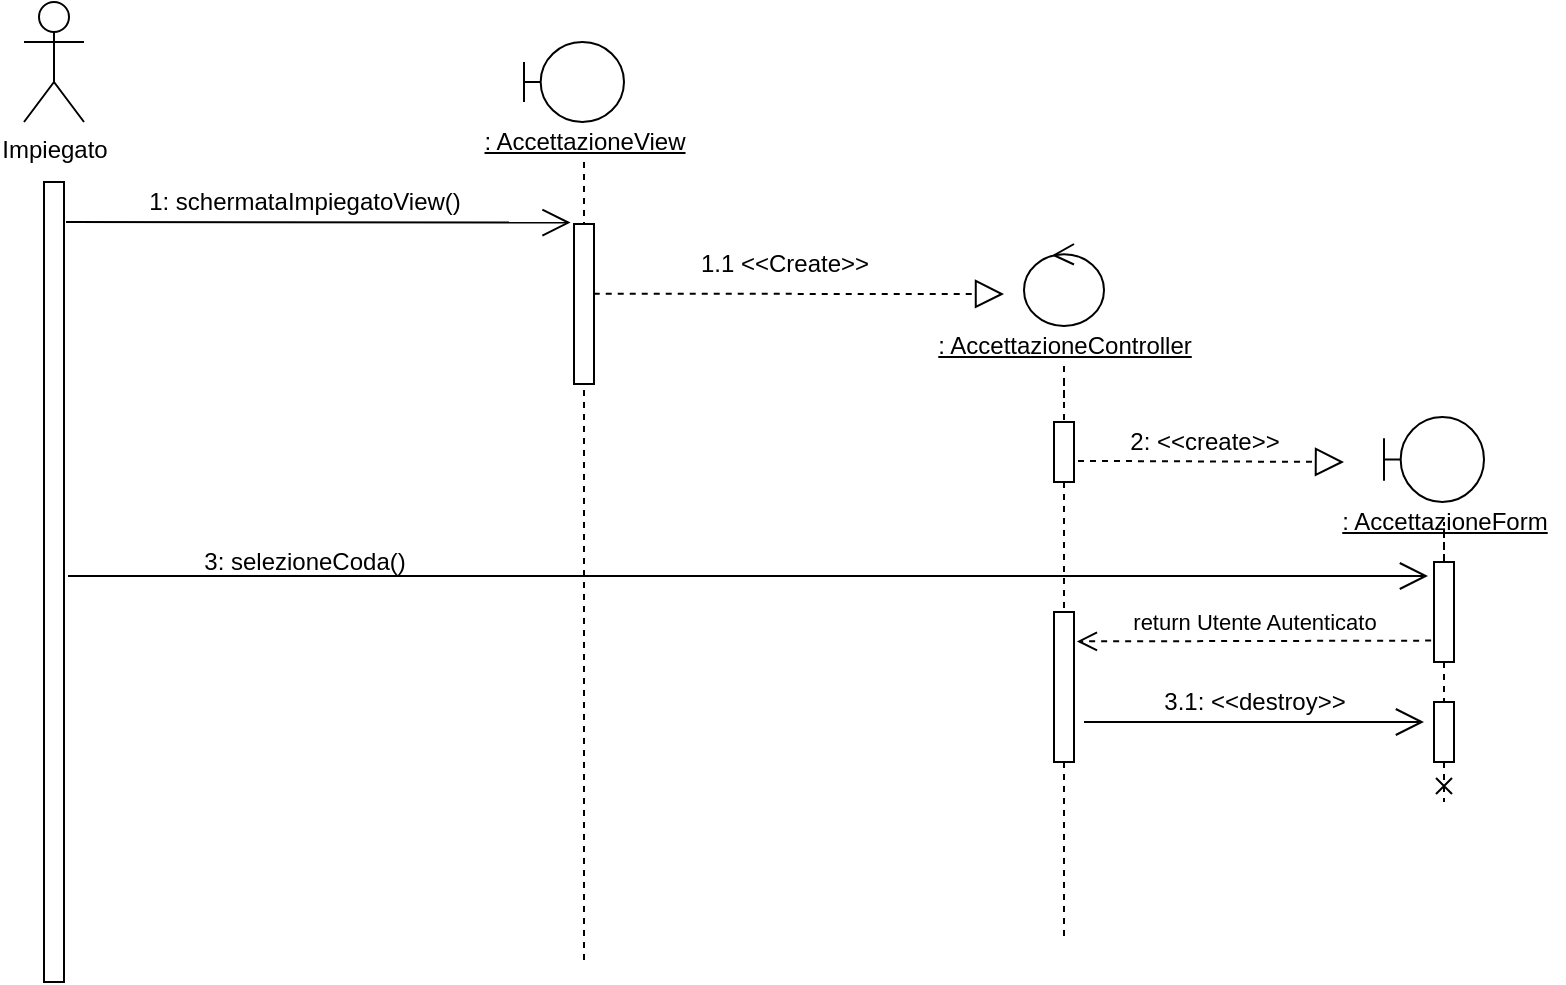 <mxfile version="13.9.9"><diagram id="3ZefoO-cmfIHZe85Yj9q" name="Page-1"><mxGraphModel dx="981" dy="546" grid="1" gridSize="10" guides="1" tooltips="1" connect="1" arrows="1" fold="1" page="1" pageScale="1" pageWidth="827" pageHeight="1169" math="0" shadow="0"><root><mxCell id="0"/><mxCell id="1" parent="0"/><mxCell id="gPGe6OiX--z09HjQj9qY-1" value="Impiegato" style="shape=umlActor;verticalLabelPosition=bottom;verticalAlign=top;html=1;" vertex="1" parent="1"><mxGeometry x="40" y="10" width="30" height="60" as="geometry"/></mxCell><mxCell id="gPGe6OiX--z09HjQj9qY-2" value="" style="html=1;points=[];perimeter=orthogonalPerimeter;" vertex="1" parent="1"><mxGeometry x="50" y="100" width="10" height="400" as="geometry"/></mxCell><mxCell id="gPGe6OiX--z09HjQj9qY-3" value="" style="shape=umlBoundary;whiteSpace=wrap;html=1;" vertex="1" parent="1"><mxGeometry x="290" y="30" width="50" height="40" as="geometry"/></mxCell><mxCell id="gPGe6OiX--z09HjQj9qY-15" value="" style="edgeStyle=orthogonalEdgeStyle;rounded=0;orthogonalLoop=1;jettySize=auto;html=1;dashed=1;endArrow=none;endFill=0;" edge="1" parent="1" source="gPGe6OiX--z09HjQj9qY-4"><mxGeometry relative="1" as="geometry"><mxPoint x="320" y="490" as="targetPoint"/></mxGeometry></mxCell><mxCell id="gPGe6OiX--z09HjQj9qY-4" value="&lt;u&gt;: AccettazioneView&lt;/u&gt;" style="text;html=1;align=center;verticalAlign=middle;resizable=0;points=[];autosize=1;" vertex="1" parent="1"><mxGeometry x="260" y="70" width="120" height="20" as="geometry"/></mxCell><mxCell id="gPGe6OiX--z09HjQj9qY-5" value="" style="endArrow=open;endFill=1;endSize=12;html=1;entryX=-0.171;entryY=-0.009;entryDx=0;entryDy=0;entryPerimeter=0;" edge="1" parent="1" target="gPGe6OiX--z09HjQj9qY-6"><mxGeometry width="160" relative="1" as="geometry"><mxPoint x="61" y="120" as="sourcePoint"/><mxPoint x="173" y="131" as="targetPoint"/></mxGeometry></mxCell><mxCell id="gPGe6OiX--z09HjQj9qY-6" value="" style="html=1;points=[];perimeter=orthogonalPerimeter;" vertex="1" parent="1"><mxGeometry x="315" y="121" width="10" height="80" as="geometry"/></mxCell><mxCell id="gPGe6OiX--z09HjQj9qY-7" value="1: schermataImpiegatoView()" style="text;html=1;align=center;verticalAlign=middle;resizable=0;points=[];autosize=1;" vertex="1" parent="1"><mxGeometry x="90" y="100" width="180" height="20" as="geometry"/></mxCell><mxCell id="gPGe6OiX--z09HjQj9qY-8" value="" style="endArrow=block;dashed=1;endFill=0;endSize=12;html=1;exitX=0.986;exitY=0.436;exitDx=0;exitDy=0;exitPerimeter=0;" edge="1" parent="1" source="gPGe6OiX--z09HjQj9qY-6"><mxGeometry width="160" relative="1" as="geometry"><mxPoint x="180" y="231" as="sourcePoint"/><mxPoint x="530" y="156" as="targetPoint"/></mxGeometry></mxCell><mxCell id="gPGe6OiX--z09HjQj9qY-9" value="" style="ellipse;shape=umlControl;whiteSpace=wrap;html=1;" vertex="1" parent="1"><mxGeometry x="540" y="131" width="40" height="41" as="geometry"/></mxCell><mxCell id="gPGe6OiX--z09HjQj9qY-10" value="1.1 &amp;lt;&amp;lt;Create&amp;gt;&amp;gt;" style="text;html=1;align=center;verticalAlign=middle;resizable=0;points=[];autosize=1;" vertex="1" parent="1"><mxGeometry x="370" y="131" width="100" height="20" as="geometry"/></mxCell><mxCell id="gPGe6OiX--z09HjQj9qY-19" value="" style="edgeStyle=orthogonalEdgeStyle;rounded=0;orthogonalLoop=1;jettySize=auto;html=1;dashed=1;endArrow=none;endFill=0;" edge="1" parent="1" source="gPGe6OiX--z09HjQj9qY-16" target="gPGe6OiX--z09HjQj9qY-30"><mxGeometry relative="1" as="geometry"><mxPoint x="560" y="330" as="targetPoint"/></mxGeometry></mxCell><mxCell id="gPGe6OiX--z09HjQj9qY-11" value="&lt;u&gt;: AccettazioneController&lt;/u&gt;" style="text;html=1;align=center;verticalAlign=middle;resizable=0;points=[];autosize=1;" vertex="1" parent="1"><mxGeometry x="490" y="172" width="140" height="20" as="geometry"/></mxCell><mxCell id="gPGe6OiX--z09HjQj9qY-16" value="" style="html=1;points=[];perimeter=orthogonalPerimeter;" vertex="1" parent="1"><mxGeometry x="555" y="220" width="10" height="30" as="geometry"/></mxCell><mxCell id="gPGe6OiX--z09HjQj9qY-20" value="" style="edgeStyle=orthogonalEdgeStyle;rounded=0;orthogonalLoop=1;jettySize=auto;html=1;dashed=1;endArrow=none;endFill=0;" edge="1" parent="1" source="gPGe6OiX--z09HjQj9qY-11" target="gPGe6OiX--z09HjQj9qY-16"><mxGeometry relative="1" as="geometry"><mxPoint x="560" y="192" as="sourcePoint"/><mxPoint x="560" y="480" as="targetPoint"/></mxGeometry></mxCell><mxCell id="gPGe6OiX--z09HjQj9qY-21" value="" style="endArrow=block;dashed=1;endFill=0;endSize=12;html=1;exitX=1.2;exitY=0.648;exitDx=0;exitDy=0;exitPerimeter=0;" edge="1" parent="1" source="gPGe6OiX--z09HjQj9qY-16"><mxGeometry width="160" relative="1" as="geometry"><mxPoint x="580" y="240" as="sourcePoint"/><mxPoint x="700" y="240" as="targetPoint"/></mxGeometry></mxCell><mxCell id="gPGe6OiX--z09HjQj9qY-22" value="2: &amp;lt;&amp;lt;create&amp;gt;&amp;gt;" style="text;html=1;align=center;verticalAlign=middle;resizable=0;points=[];autosize=1;" vertex="1" parent="1"><mxGeometry x="585" y="220" width="90" height="20" as="geometry"/></mxCell><mxCell id="gPGe6OiX--z09HjQj9qY-23" value="" style="shape=umlBoundary;whiteSpace=wrap;html=1;" vertex="1" parent="1"><mxGeometry x="720" y="217.5" width="50" height="42.5" as="geometry"/></mxCell><mxCell id="gPGe6OiX--z09HjQj9qY-26" value="" style="edgeStyle=orthogonalEdgeStyle;rounded=0;orthogonalLoop=1;jettySize=auto;html=1;dashed=1;endArrow=none;endFill=0;" edge="1" parent="1" source="gPGe6OiX--z09HjQj9qY-24" target="gPGe6OiX--z09HjQj9qY-25"><mxGeometry relative="1" as="geometry"/></mxCell><mxCell id="gPGe6OiX--z09HjQj9qY-24" value="&lt;div&gt;&lt;u&gt;: AccettazioneForm&lt;/u&gt;&lt;/div&gt;" style="text;html=1;align=center;verticalAlign=middle;resizable=0;points=[];autosize=1;" vertex="1" parent="1"><mxGeometry x="690" y="260" width="120" height="20" as="geometry"/></mxCell><mxCell id="gPGe6OiX--z09HjQj9qY-27" style="edgeStyle=orthogonalEdgeStyle;rounded=0;orthogonalLoop=1;jettySize=auto;html=1;dashed=1;endArrow=none;endFill=0;entryX=0.486;entryY=0.01;entryDx=0;entryDy=0;entryPerimeter=0;" edge="1" parent="1" source="gPGe6OiX--z09HjQj9qY-25" target="gPGe6OiX--z09HjQj9qY-31"><mxGeometry relative="1" as="geometry"><mxPoint x="750" y="440" as="targetPoint"/></mxGeometry></mxCell><mxCell id="gPGe6OiX--z09HjQj9qY-25" value="" style="html=1;points=[];perimeter=orthogonalPerimeter;" vertex="1" parent="1"><mxGeometry x="745" y="290" width="10" height="50" as="geometry"/></mxCell><mxCell id="gPGe6OiX--z09HjQj9qY-28" value="" style="endArrow=open;endFill=1;endSize=12;html=1;" edge="1" parent="1"><mxGeometry width="160" relative="1" as="geometry"><mxPoint x="62" y="297" as="sourcePoint"/><mxPoint x="742" y="297" as="targetPoint"/></mxGeometry></mxCell><mxCell id="gPGe6OiX--z09HjQj9qY-29" value="3: selezioneCoda()" style="text;html=1;align=center;verticalAlign=middle;resizable=0;points=[];autosize=1;" vertex="1" parent="1"><mxGeometry x="120" y="280" width="120" height="20" as="geometry"/></mxCell><mxCell id="gPGe6OiX--z09HjQj9qY-36" style="edgeStyle=orthogonalEdgeStyle;rounded=0;orthogonalLoop=1;jettySize=auto;html=1;dashed=1;endArrow=none;endFill=0;" edge="1" parent="1" source="gPGe6OiX--z09HjQj9qY-30"><mxGeometry relative="1" as="geometry"><mxPoint x="560" y="480" as="targetPoint"/></mxGeometry></mxCell><mxCell id="gPGe6OiX--z09HjQj9qY-30" value="" style="html=1;points=[];perimeter=orthogonalPerimeter;" vertex="1" parent="1"><mxGeometry x="555" y="315" width="10" height="75" as="geometry"/></mxCell><mxCell id="gPGe6OiX--z09HjQj9qY-35" style="edgeStyle=orthogonalEdgeStyle;rounded=0;orthogonalLoop=1;jettySize=auto;html=1;dashed=1;endArrow=cross;endFill=0;" edge="1" parent="1" source="gPGe6OiX--z09HjQj9qY-31"><mxGeometry relative="1" as="geometry"><mxPoint x="750" y="410" as="targetPoint"/></mxGeometry></mxCell><mxCell id="gPGe6OiX--z09HjQj9qY-31" value="" style="html=1;points=[];perimeter=orthogonalPerimeter;" vertex="1" parent="1"><mxGeometry x="745" y="360" width="10" height="30" as="geometry"/></mxCell><mxCell id="gPGe6OiX--z09HjQj9qY-32" value="return Utente Autenticato" style="html=1;verticalAlign=bottom;endArrow=open;dashed=1;endSize=8;exitX=-0.143;exitY=0.786;exitDx=0;exitDy=0;exitPerimeter=0;entryX=1.143;entryY=0.196;entryDx=0;entryDy=0;entryPerimeter=0;" edge="1" parent="1" source="gPGe6OiX--z09HjQj9qY-25" target="gPGe6OiX--z09HjQj9qY-30"><mxGeometry relative="1" as="geometry"><mxPoint x="745" y="350" as="sourcePoint"/><mxPoint x="570" y="330" as="targetPoint"/><Array as="points"/></mxGeometry></mxCell><mxCell id="gPGe6OiX--z09HjQj9qY-33" value="" style="endArrow=open;endFill=1;endSize=12;html=1;exitX=1.5;exitY=0.733;exitDx=0;exitDy=0;exitPerimeter=0;" edge="1" parent="1" source="gPGe6OiX--z09HjQj9qY-30"><mxGeometry width="160" relative="1" as="geometry"><mxPoint x="620" y="370" as="sourcePoint"/><mxPoint x="740" y="370" as="targetPoint"/></mxGeometry></mxCell><mxCell id="gPGe6OiX--z09HjQj9qY-34" value="3.1: &amp;lt;&amp;lt;destroy&amp;gt;&amp;gt;" style="text;html=1;align=center;verticalAlign=middle;resizable=0;points=[];autosize=1;" vertex="1" parent="1"><mxGeometry x="600" y="350" width="110" height="20" as="geometry"/></mxCell></root></mxGraphModel></diagram></mxfile>